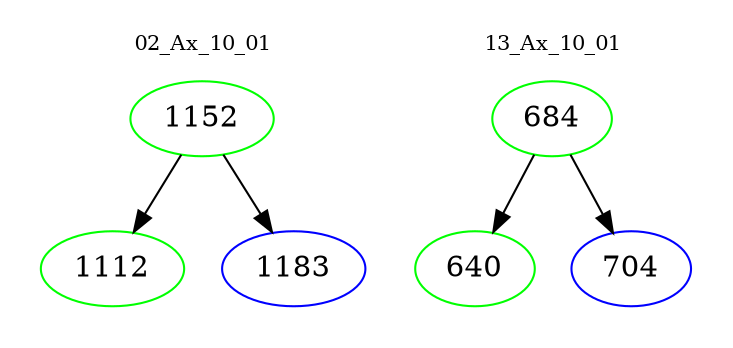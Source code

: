 digraph{
subgraph cluster_0 {
color = white
label = "02_Ax_10_01";
fontsize=10;
T0_1152 [label="1152", color="green"]
T0_1152 -> T0_1112 [color="black"]
T0_1112 [label="1112", color="green"]
T0_1152 -> T0_1183 [color="black"]
T0_1183 [label="1183", color="blue"]
}
subgraph cluster_1 {
color = white
label = "13_Ax_10_01";
fontsize=10;
T1_684 [label="684", color="green"]
T1_684 -> T1_640 [color="black"]
T1_640 [label="640", color="green"]
T1_684 -> T1_704 [color="black"]
T1_704 [label="704", color="blue"]
}
}
